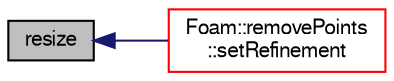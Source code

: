 digraph "resize"
{
  bgcolor="transparent";
  edge [fontname="FreeSans",fontsize="10",labelfontname="FreeSans",labelfontsize="10"];
  node [fontname="FreeSans",fontsize="10",shape=record];
  rankdir="LR";
  Node1 [label="resize",height=0.2,width=0.4,color="black", fillcolor="grey75", style="filled" fontcolor="black"];
  Node1 -> Node2 [dir="back",color="midnightblue",fontsize="10",style="solid",fontname="FreeSans"];
  Node2 [label="Foam::removePoints\l::setRefinement",height=0.2,width=0.4,color="red",URL="$a02099.html#a9e4bbed42eb828caa39cf0e1c437bb88",tooltip="Play commands into polyTopoChange to remove points. Gets. "];
}
